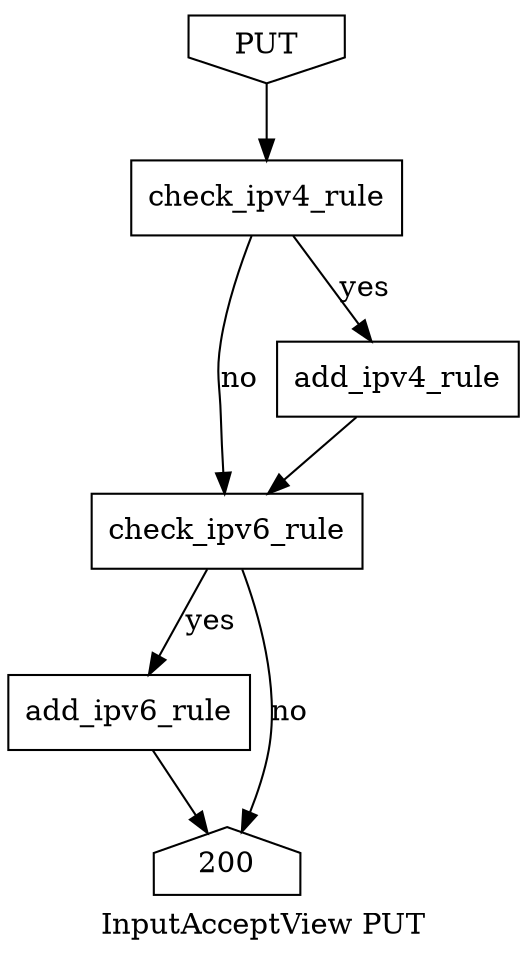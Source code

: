 digraph {
    label="InputAcceptView PUT";

    PUT[shape="invhouse"];

    check_ipv4_rule[shape="box"];
    check_ipv6_rule[shape="box"];
    add_ipv4_rule[shape="box"];
    add_ipv6_rule[shape="box"];

    200[shape="house"];

    PUT -> check_ipv4_rule;

    check_ipv4_rule -> add_ipv4_rule[label="yes"];
    check_ipv4_rule -> check_ipv6_rule[label="no"];

    add_ipv4_rule -> check_ipv6_rule;

    check_ipv6_rule -> add_ipv6_rule[label="yes"];
    check_ipv6_rule -> 200[label="no"];

    add_ipv6_rule -> 200;
}
